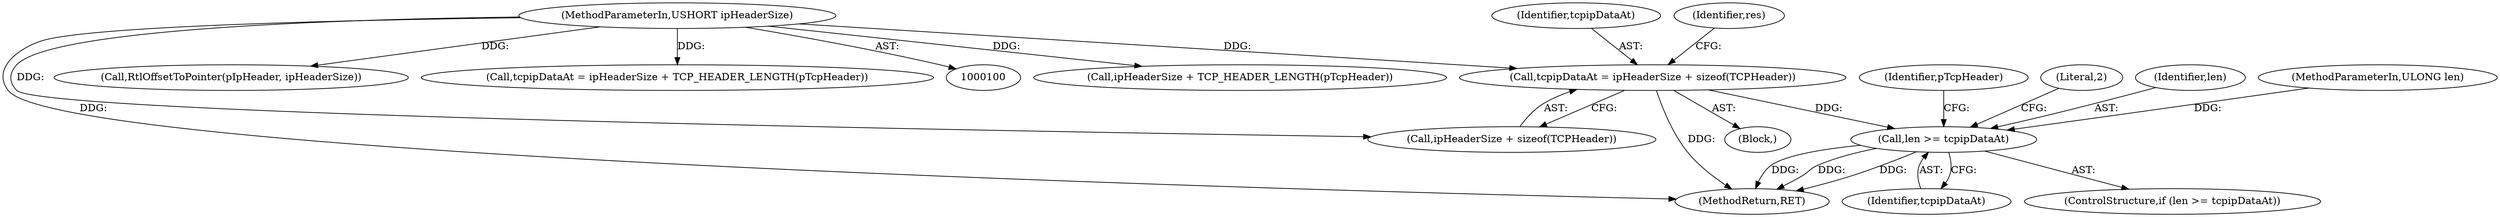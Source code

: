 digraph "0_kvm-guest-drivers-windows_fbfa4d1083ea84c5429992ca3e996d7d4fbc8238_1@API" {
"1000111" [label="(Call,tcpipDataAt = ipHeaderSize + sizeof(TCPHeader))"];
"1000104" [label="(MethodParameterIn,USHORT ipHeaderSize)"];
"1000128" [label="(Call,len >= tcpipDataAt)"];
"1000104" [label="(MethodParameterIn,USHORT ipHeaderSize)"];
"1000147" [label="(Call,ipHeaderSize + TCP_HEADER_LENGTH(pTcpHeader))"];
"1000134" [label="(Identifier,pTcpHeader)"];
"1000127" [label="(ControlStructure,if (len >= tcpipDataAt))"];
"1000159" [label="(Literal,2)"];
"1000105" [label="(Block,)"];
"1000130" [label="(Identifier,tcpipDataAt)"];
"1000112" [label="(Identifier,tcpipDataAt)"];
"1000111" [label="(Call,tcpipDataAt = ipHeaderSize + sizeof(TCPHeader))"];
"1000113" [label="(Call,ipHeaderSize + sizeof(TCPHeader))"];
"1000119" [label="(Identifier,res)"];
"1000129" [label="(Identifier,len)"];
"1000167" [label="(MethodReturn,RET)"];
"1000128" [label="(Call,len >= tcpipDataAt)"];
"1000137" [label="(Call,RtlOffsetToPointer(pIpHeader, ipHeaderSize))"];
"1000103" [label="(MethodParameterIn,ULONG len)"];
"1000145" [label="(Call,tcpipDataAt = ipHeaderSize + TCP_HEADER_LENGTH(pTcpHeader))"];
"1000111" -> "1000105"  [label="AST: "];
"1000111" -> "1000113"  [label="CFG: "];
"1000112" -> "1000111"  [label="AST: "];
"1000113" -> "1000111"  [label="AST: "];
"1000119" -> "1000111"  [label="CFG: "];
"1000111" -> "1000167"  [label="DDG: "];
"1000104" -> "1000111"  [label="DDG: "];
"1000111" -> "1000128"  [label="DDG: "];
"1000104" -> "1000100"  [label="AST: "];
"1000104" -> "1000167"  [label="DDG: "];
"1000104" -> "1000113"  [label="DDG: "];
"1000104" -> "1000137"  [label="DDG: "];
"1000104" -> "1000145"  [label="DDG: "];
"1000104" -> "1000147"  [label="DDG: "];
"1000128" -> "1000127"  [label="AST: "];
"1000128" -> "1000130"  [label="CFG: "];
"1000129" -> "1000128"  [label="AST: "];
"1000130" -> "1000128"  [label="AST: "];
"1000134" -> "1000128"  [label="CFG: "];
"1000159" -> "1000128"  [label="CFG: "];
"1000128" -> "1000167"  [label="DDG: "];
"1000128" -> "1000167"  [label="DDG: "];
"1000128" -> "1000167"  [label="DDG: "];
"1000103" -> "1000128"  [label="DDG: "];
}
